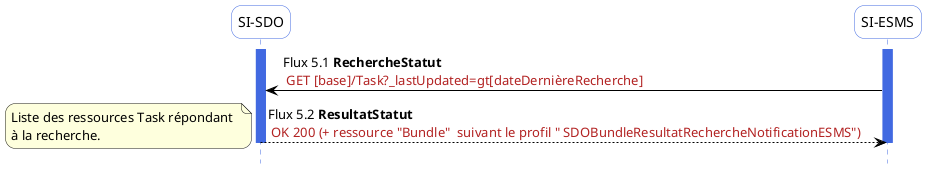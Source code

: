 @startuml flux5
hide footbox

skinparam sequence {
 arrowColor black
 ParticipantBorderColor RoyalBlue
 ParticipantBackgroundColor white
 LifeLineBorderColor RoyalBlue
 LifeLineBackgroundColor RoyalBlue
 ParticipantFontSize 14
 ParticipantFontName arial
 ParticipantPadding 20
}
skinparam  roundcorner 20


participant "SI-SDO" as SDO
participant "SI-ESMS" as ESMS
activate SDO
activate ESMS


ESMS-[#black]> SDO : Flux 5.1 **RechercheStatut** \n <color #FireBrick>GET [base]/Task?_lastUpdated=gt[dateDernièreRecherche]</color>
SDO-[#black]-> ESMS: Flux 5.2 **ResultatStatut** \n <color #FireBrick>OK 200 (+ ressource "Bundle"  suivant le profil " SDOBundleResultatRechercheNotificationESMS")</color>

note left
Liste des ressources Task répondant 
à la recherche.
end note




deactivate SDO
deactivate ESMS
@enduml